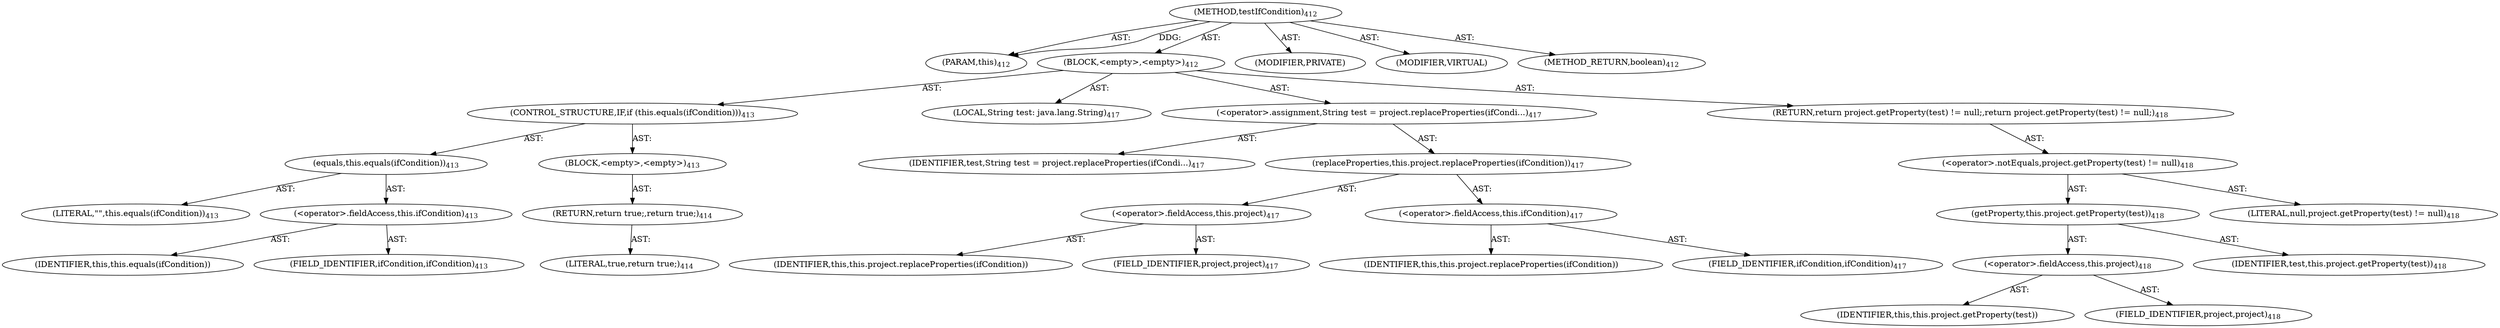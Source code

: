 digraph "testIfCondition" {  
"111669149717" [label = <(METHOD,testIfCondition)<SUB>412</SUB>> ]
"115964117027" [label = <(PARAM,this)<SUB>412</SUB>> ]
"25769803822" [label = <(BLOCK,&lt;empty&gt;,&lt;empty&gt;)<SUB>412</SUB>> ]
"47244640278" [label = <(CONTROL_STRUCTURE,IF,if (this.equals(ifCondition)))<SUB>413</SUB>> ]
"30064771250" [label = <(equals,this.equals(ifCondition))<SUB>413</SUB>> ]
"90194313249" [label = <(LITERAL,&quot;&quot;,this.equals(ifCondition))<SUB>413</SUB>> ]
"30064771251" [label = <(&lt;operator&gt;.fieldAccess,this.ifCondition)<SUB>413</SUB>> ]
"68719476873" [label = <(IDENTIFIER,this,this.equals(ifCondition))> ]
"55834574891" [label = <(FIELD_IDENTIFIER,ifCondition,ifCondition)<SUB>413</SUB>> ]
"25769803823" [label = <(BLOCK,&lt;empty&gt;,&lt;empty&gt;)<SUB>413</SUB>> ]
"146028888073" [label = <(RETURN,return true;,return true;)<SUB>414</SUB>> ]
"90194313250" [label = <(LITERAL,true,return true;)<SUB>414</SUB>> ]
"94489280529" [label = <(LOCAL,String test: java.lang.String)<SUB>417</SUB>> ]
"30064771252" [label = <(&lt;operator&gt;.assignment,String test = project.replaceProperties(ifCondi...)<SUB>417</SUB>> ]
"68719476874" [label = <(IDENTIFIER,test,String test = project.replaceProperties(ifCondi...)<SUB>417</SUB>> ]
"30064771253" [label = <(replaceProperties,this.project.replaceProperties(ifCondition))<SUB>417</SUB>> ]
"30064771254" [label = <(&lt;operator&gt;.fieldAccess,this.project)<SUB>417</SUB>> ]
"68719476875" [label = <(IDENTIFIER,this,this.project.replaceProperties(ifCondition))> ]
"55834574892" [label = <(FIELD_IDENTIFIER,project,project)<SUB>417</SUB>> ]
"30064771255" [label = <(&lt;operator&gt;.fieldAccess,this.ifCondition)<SUB>417</SUB>> ]
"68719476876" [label = <(IDENTIFIER,this,this.project.replaceProperties(ifCondition))> ]
"55834574893" [label = <(FIELD_IDENTIFIER,ifCondition,ifCondition)<SUB>417</SUB>> ]
"146028888074" [label = <(RETURN,return project.getProperty(test) != null;,return project.getProperty(test) != null;)<SUB>418</SUB>> ]
"30064771256" [label = <(&lt;operator&gt;.notEquals,project.getProperty(test) != null)<SUB>418</SUB>> ]
"30064771257" [label = <(getProperty,this.project.getProperty(test))<SUB>418</SUB>> ]
"30064771258" [label = <(&lt;operator&gt;.fieldAccess,this.project)<SUB>418</SUB>> ]
"68719476877" [label = <(IDENTIFIER,this,this.project.getProperty(test))> ]
"55834574894" [label = <(FIELD_IDENTIFIER,project,project)<SUB>418</SUB>> ]
"68719476878" [label = <(IDENTIFIER,test,this.project.getProperty(test))<SUB>418</SUB>> ]
"90194313251" [label = <(LITERAL,null,project.getProperty(test) != null)<SUB>418</SUB>> ]
"133143986223" [label = <(MODIFIER,PRIVATE)> ]
"133143986224" [label = <(MODIFIER,VIRTUAL)> ]
"128849018901" [label = <(METHOD_RETURN,boolean)<SUB>412</SUB>> ]
  "111669149717" -> "115964117027"  [ label = "AST: "] 
  "111669149717" -> "25769803822"  [ label = "AST: "] 
  "111669149717" -> "133143986223"  [ label = "AST: "] 
  "111669149717" -> "133143986224"  [ label = "AST: "] 
  "111669149717" -> "128849018901"  [ label = "AST: "] 
  "25769803822" -> "47244640278"  [ label = "AST: "] 
  "25769803822" -> "94489280529"  [ label = "AST: "] 
  "25769803822" -> "30064771252"  [ label = "AST: "] 
  "25769803822" -> "146028888074"  [ label = "AST: "] 
  "47244640278" -> "30064771250"  [ label = "AST: "] 
  "47244640278" -> "25769803823"  [ label = "AST: "] 
  "30064771250" -> "90194313249"  [ label = "AST: "] 
  "30064771250" -> "30064771251"  [ label = "AST: "] 
  "30064771251" -> "68719476873"  [ label = "AST: "] 
  "30064771251" -> "55834574891"  [ label = "AST: "] 
  "25769803823" -> "146028888073"  [ label = "AST: "] 
  "146028888073" -> "90194313250"  [ label = "AST: "] 
  "30064771252" -> "68719476874"  [ label = "AST: "] 
  "30064771252" -> "30064771253"  [ label = "AST: "] 
  "30064771253" -> "30064771254"  [ label = "AST: "] 
  "30064771253" -> "30064771255"  [ label = "AST: "] 
  "30064771254" -> "68719476875"  [ label = "AST: "] 
  "30064771254" -> "55834574892"  [ label = "AST: "] 
  "30064771255" -> "68719476876"  [ label = "AST: "] 
  "30064771255" -> "55834574893"  [ label = "AST: "] 
  "146028888074" -> "30064771256"  [ label = "AST: "] 
  "30064771256" -> "30064771257"  [ label = "AST: "] 
  "30064771256" -> "90194313251"  [ label = "AST: "] 
  "30064771257" -> "30064771258"  [ label = "AST: "] 
  "30064771257" -> "68719476878"  [ label = "AST: "] 
  "30064771258" -> "68719476877"  [ label = "AST: "] 
  "30064771258" -> "55834574894"  [ label = "AST: "] 
  "111669149717" -> "115964117027"  [ label = "DDG: "] 
}
